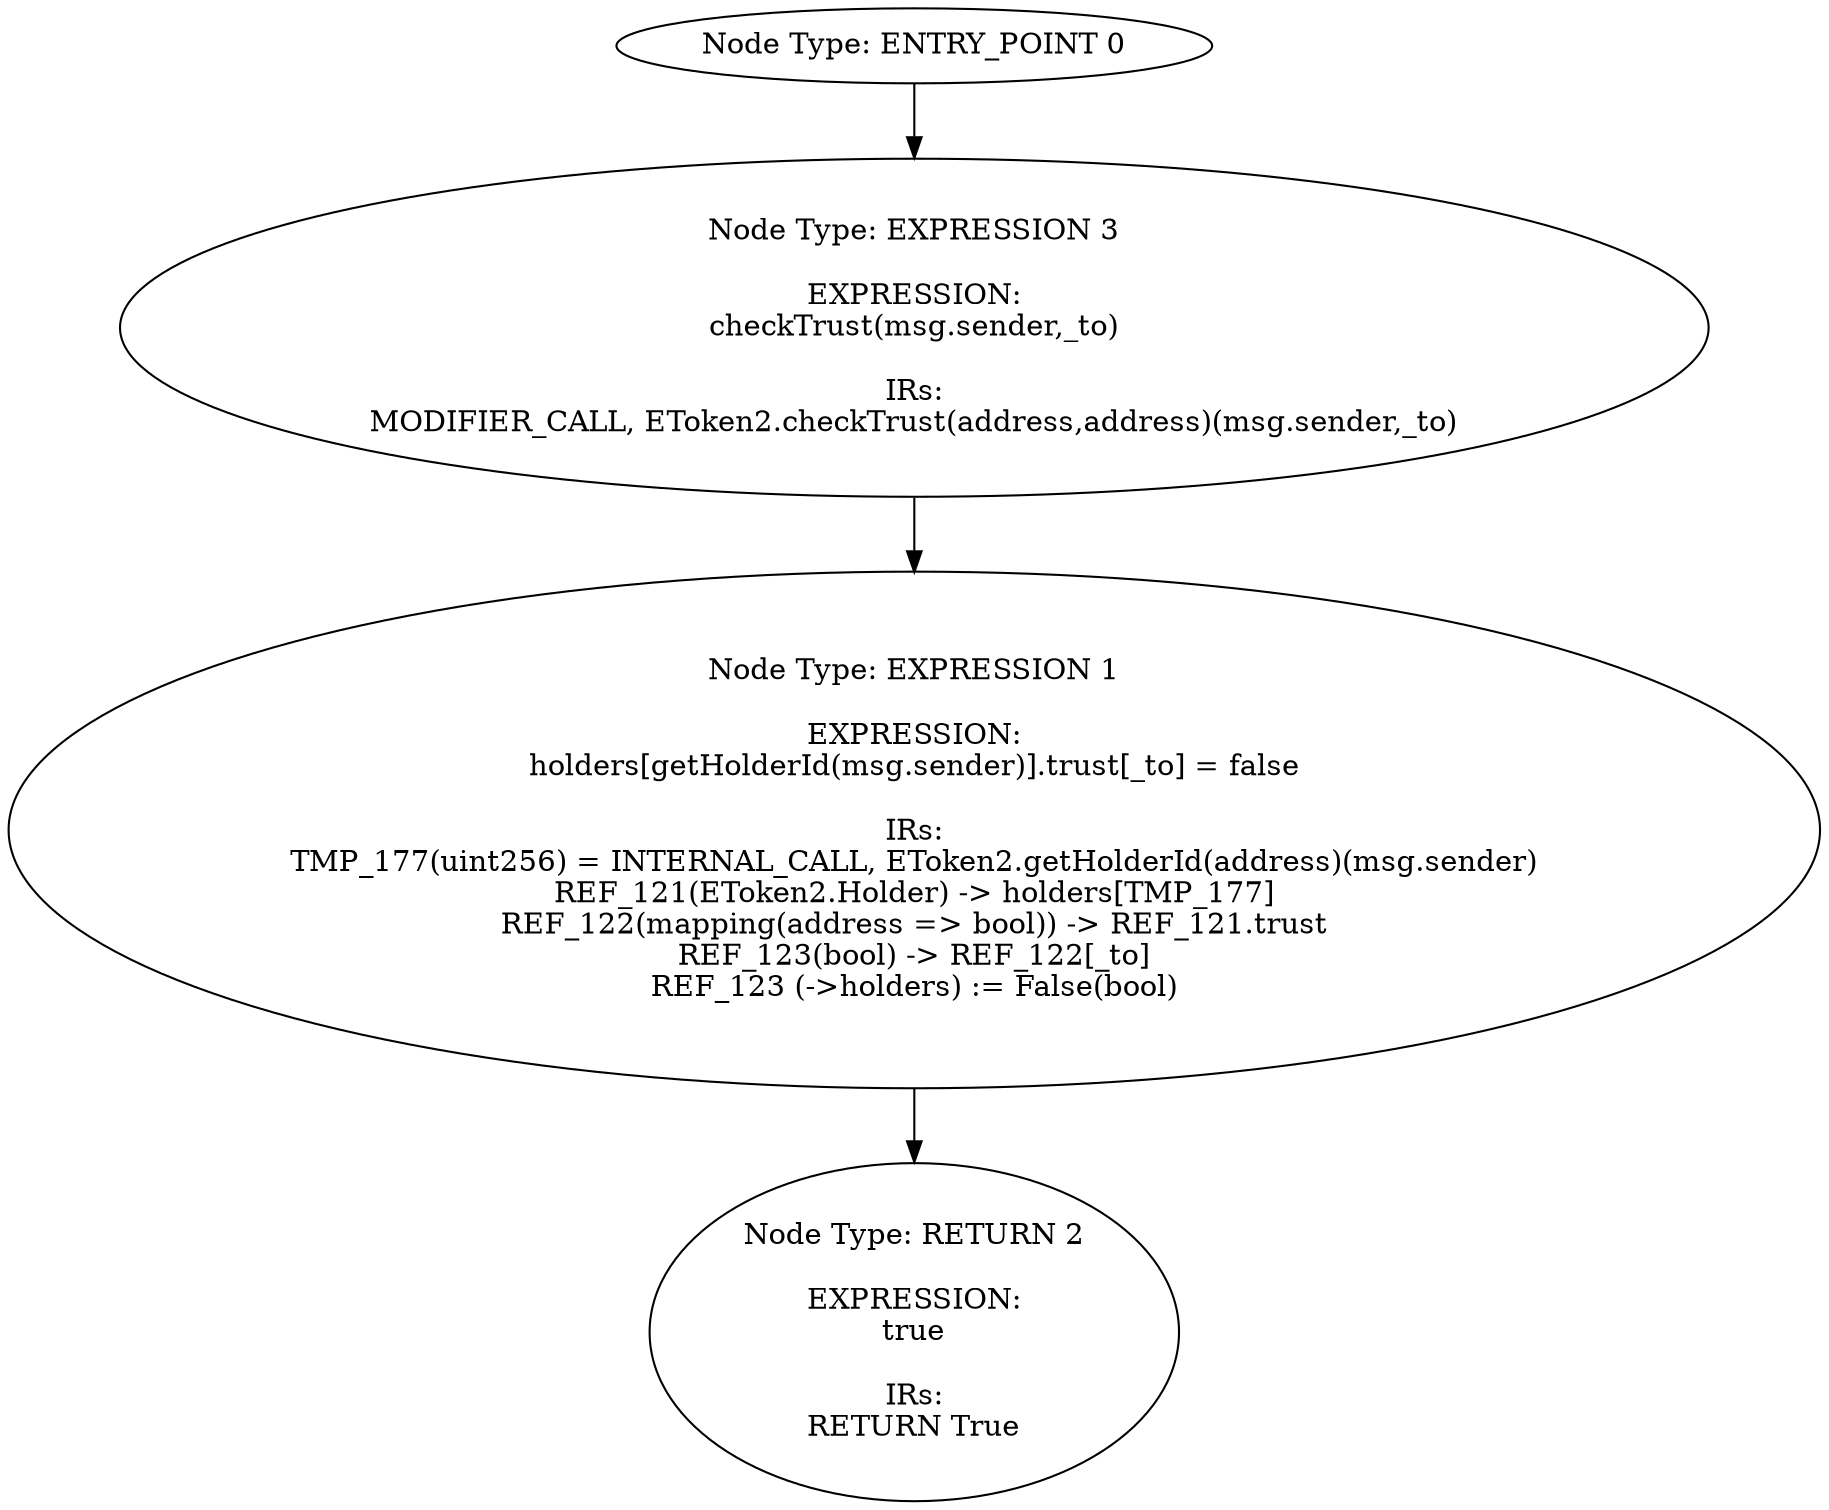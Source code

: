 digraph{
0[label="Node Type: ENTRY_POINT 0
"];
0->3;
1[label="Node Type: EXPRESSION 1

EXPRESSION:
holders[getHolderId(msg.sender)].trust[_to] = false

IRs:
TMP_177(uint256) = INTERNAL_CALL, EToken2.getHolderId(address)(msg.sender)
REF_121(EToken2.Holder) -> holders[TMP_177]
REF_122(mapping(address => bool)) -> REF_121.trust
REF_123(bool) -> REF_122[_to]
REF_123 (->holders) := False(bool)"];
1->2;
2[label="Node Type: RETURN 2

EXPRESSION:
true

IRs:
RETURN True"];
3[label="Node Type: EXPRESSION 3

EXPRESSION:
checkTrust(msg.sender,_to)

IRs:
MODIFIER_CALL, EToken2.checkTrust(address,address)(msg.sender,_to)"];
3->1;
}
